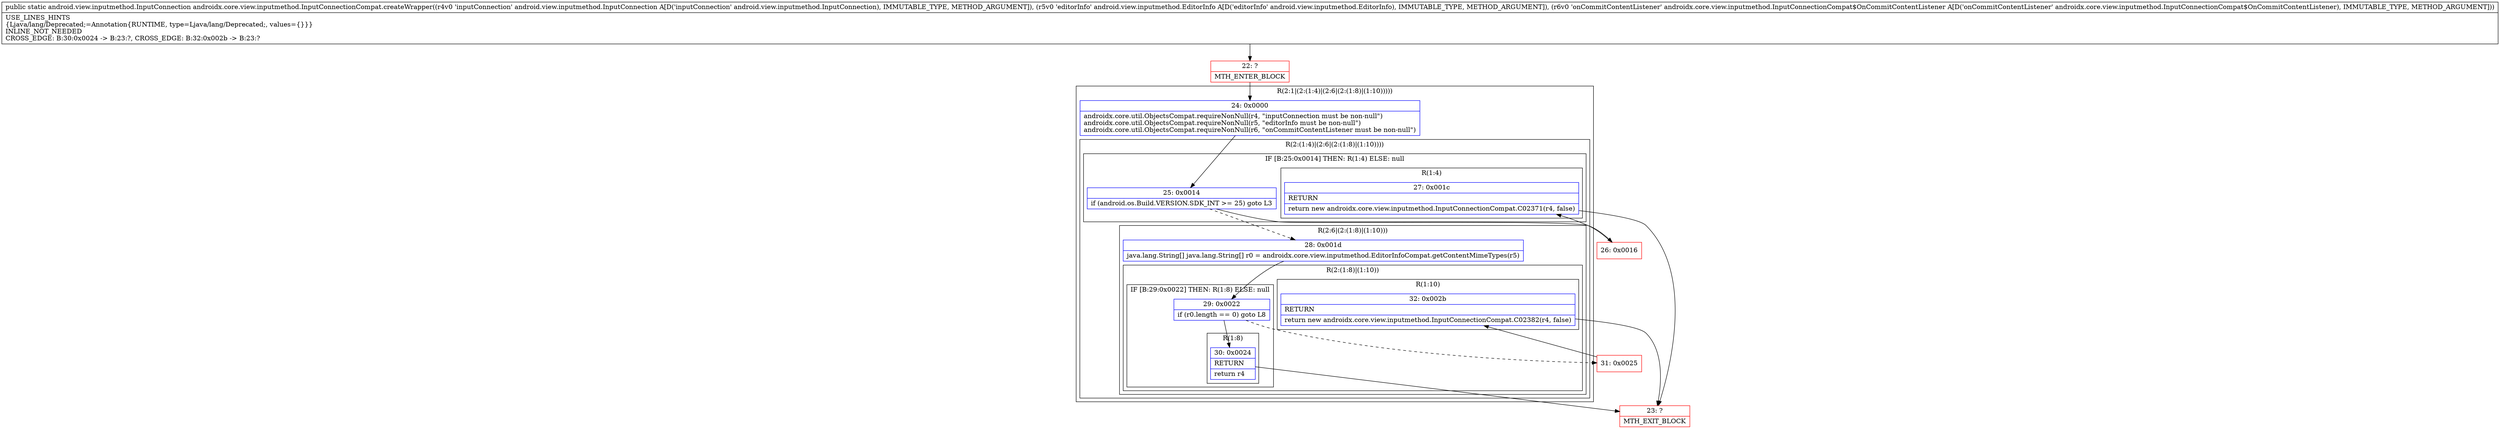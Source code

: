 digraph "CFG forandroidx.core.view.inputmethod.InputConnectionCompat.createWrapper(Landroid\/view\/inputmethod\/InputConnection;Landroid\/view\/inputmethod\/EditorInfo;Landroidx\/core\/view\/inputmethod\/InputConnectionCompat$OnCommitContentListener;)Landroid\/view\/inputmethod\/InputConnection;" {
subgraph cluster_Region_158234627 {
label = "R(2:1|(2:(1:4)|(2:6|(2:(1:8)|(1:10)))))";
node [shape=record,color=blue];
Node_24 [shape=record,label="{24\:\ 0x0000|androidx.core.util.ObjectsCompat.requireNonNull(r4, \"inputConnection must be non\-null\")\landroidx.core.util.ObjectsCompat.requireNonNull(r5, \"editorInfo must be non\-null\")\landroidx.core.util.ObjectsCompat.requireNonNull(r6, \"onCommitContentListener must be non\-null\")\l}"];
subgraph cluster_Region_1036793658 {
label = "R(2:(1:4)|(2:6|(2:(1:8)|(1:10))))";
node [shape=record,color=blue];
subgraph cluster_IfRegion_1770677249 {
label = "IF [B:25:0x0014] THEN: R(1:4) ELSE: null";
node [shape=record,color=blue];
Node_25 [shape=record,label="{25\:\ 0x0014|if (android.os.Build.VERSION.SDK_INT \>= 25) goto L3\l}"];
subgraph cluster_Region_1183047456 {
label = "R(1:4)";
node [shape=record,color=blue];
Node_27 [shape=record,label="{27\:\ 0x001c|RETURN\l|return new androidx.core.view.inputmethod.InputConnectionCompat.C02371(r4, false)\l}"];
}
}
subgraph cluster_Region_1867826258 {
label = "R(2:6|(2:(1:8)|(1:10)))";
node [shape=record,color=blue];
Node_28 [shape=record,label="{28\:\ 0x001d|java.lang.String[] java.lang.String[] r0 = androidx.core.view.inputmethod.EditorInfoCompat.getContentMimeTypes(r5)\l}"];
subgraph cluster_Region_1020725651 {
label = "R(2:(1:8)|(1:10))";
node [shape=record,color=blue];
subgraph cluster_IfRegion_454129162 {
label = "IF [B:29:0x0022] THEN: R(1:8) ELSE: null";
node [shape=record,color=blue];
Node_29 [shape=record,label="{29\:\ 0x0022|if (r0.length == 0) goto L8\l}"];
subgraph cluster_Region_1618910420 {
label = "R(1:8)";
node [shape=record,color=blue];
Node_30 [shape=record,label="{30\:\ 0x0024|RETURN\l|return r4\l}"];
}
}
subgraph cluster_Region_1517176502 {
label = "R(1:10)";
node [shape=record,color=blue];
Node_32 [shape=record,label="{32\:\ 0x002b|RETURN\l|return new androidx.core.view.inputmethod.InputConnectionCompat.C02382(r4, false)\l}"];
}
}
}
}
}
Node_22 [shape=record,color=red,label="{22\:\ ?|MTH_ENTER_BLOCK\l}"];
Node_26 [shape=record,color=red,label="{26\:\ 0x0016}"];
Node_23 [shape=record,color=red,label="{23\:\ ?|MTH_EXIT_BLOCK\l}"];
Node_31 [shape=record,color=red,label="{31\:\ 0x0025}"];
MethodNode[shape=record,label="{public static android.view.inputmethod.InputConnection androidx.core.view.inputmethod.InputConnectionCompat.createWrapper((r4v0 'inputConnection' android.view.inputmethod.InputConnection A[D('inputConnection' android.view.inputmethod.InputConnection), IMMUTABLE_TYPE, METHOD_ARGUMENT]), (r5v0 'editorInfo' android.view.inputmethod.EditorInfo A[D('editorInfo' android.view.inputmethod.EditorInfo), IMMUTABLE_TYPE, METHOD_ARGUMENT]), (r6v0 'onCommitContentListener' androidx.core.view.inputmethod.InputConnectionCompat$OnCommitContentListener A[D('onCommitContentListener' androidx.core.view.inputmethod.InputConnectionCompat$OnCommitContentListener), IMMUTABLE_TYPE, METHOD_ARGUMENT]))  | USE_LINES_HINTS\l\{Ljava\/lang\/Deprecated;=Annotation\{RUNTIME, type=Ljava\/lang\/Deprecated;, values=\{\}\}\}\lINLINE_NOT_NEEDED\lCROSS_EDGE: B:30:0x0024 \-\> B:23:?, CROSS_EDGE: B:32:0x002b \-\> B:23:?\l}"];
MethodNode -> Node_22;Node_24 -> Node_25;
Node_25 -> Node_26;
Node_25 -> Node_28[style=dashed];
Node_27 -> Node_23;
Node_28 -> Node_29;
Node_29 -> Node_30;
Node_29 -> Node_31[style=dashed];
Node_30 -> Node_23;
Node_32 -> Node_23;
Node_22 -> Node_24;
Node_26 -> Node_27;
Node_31 -> Node_32;
}

